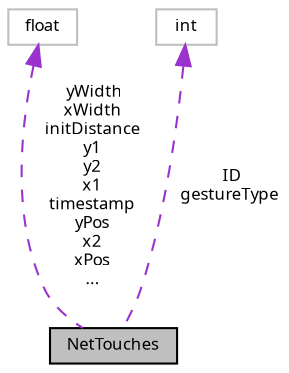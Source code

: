 digraph "NetTouches"
{
  bgcolor="transparent";
  edge [fontname="FreeSans.ttf",fontsize="8",labelfontname="FreeSans.ttf",labelfontsize="8"];
  node [fontname="FreeSans.ttf",fontsize="8",shape=record];
  Node1 [label="NetTouches",height=0.2,width=0.4,color="black", fillcolor="grey75", style="filled" fontcolor="black"];
  Node2 -> Node1 [dir="back",color="darkorchid3",fontsize="8",style="dashed",label=" yWidth\nxWidth\ninitDistance\ny1\ny2\nx1\ntimestamp\nyPos\nx2\nxPos\n..." ,fontname="FreeSans.ttf"];
  Node2 [label="float",height=0.2,width=0.4,color="grey75"];
  Node3 -> Node1 [dir="back",color="darkorchid3",fontsize="8",style="dashed",label=" ID\ngestureType" ,fontname="FreeSans.ttf"];
  Node3 [label="int",height=0.2,width=0.4,color="grey75"];
}
